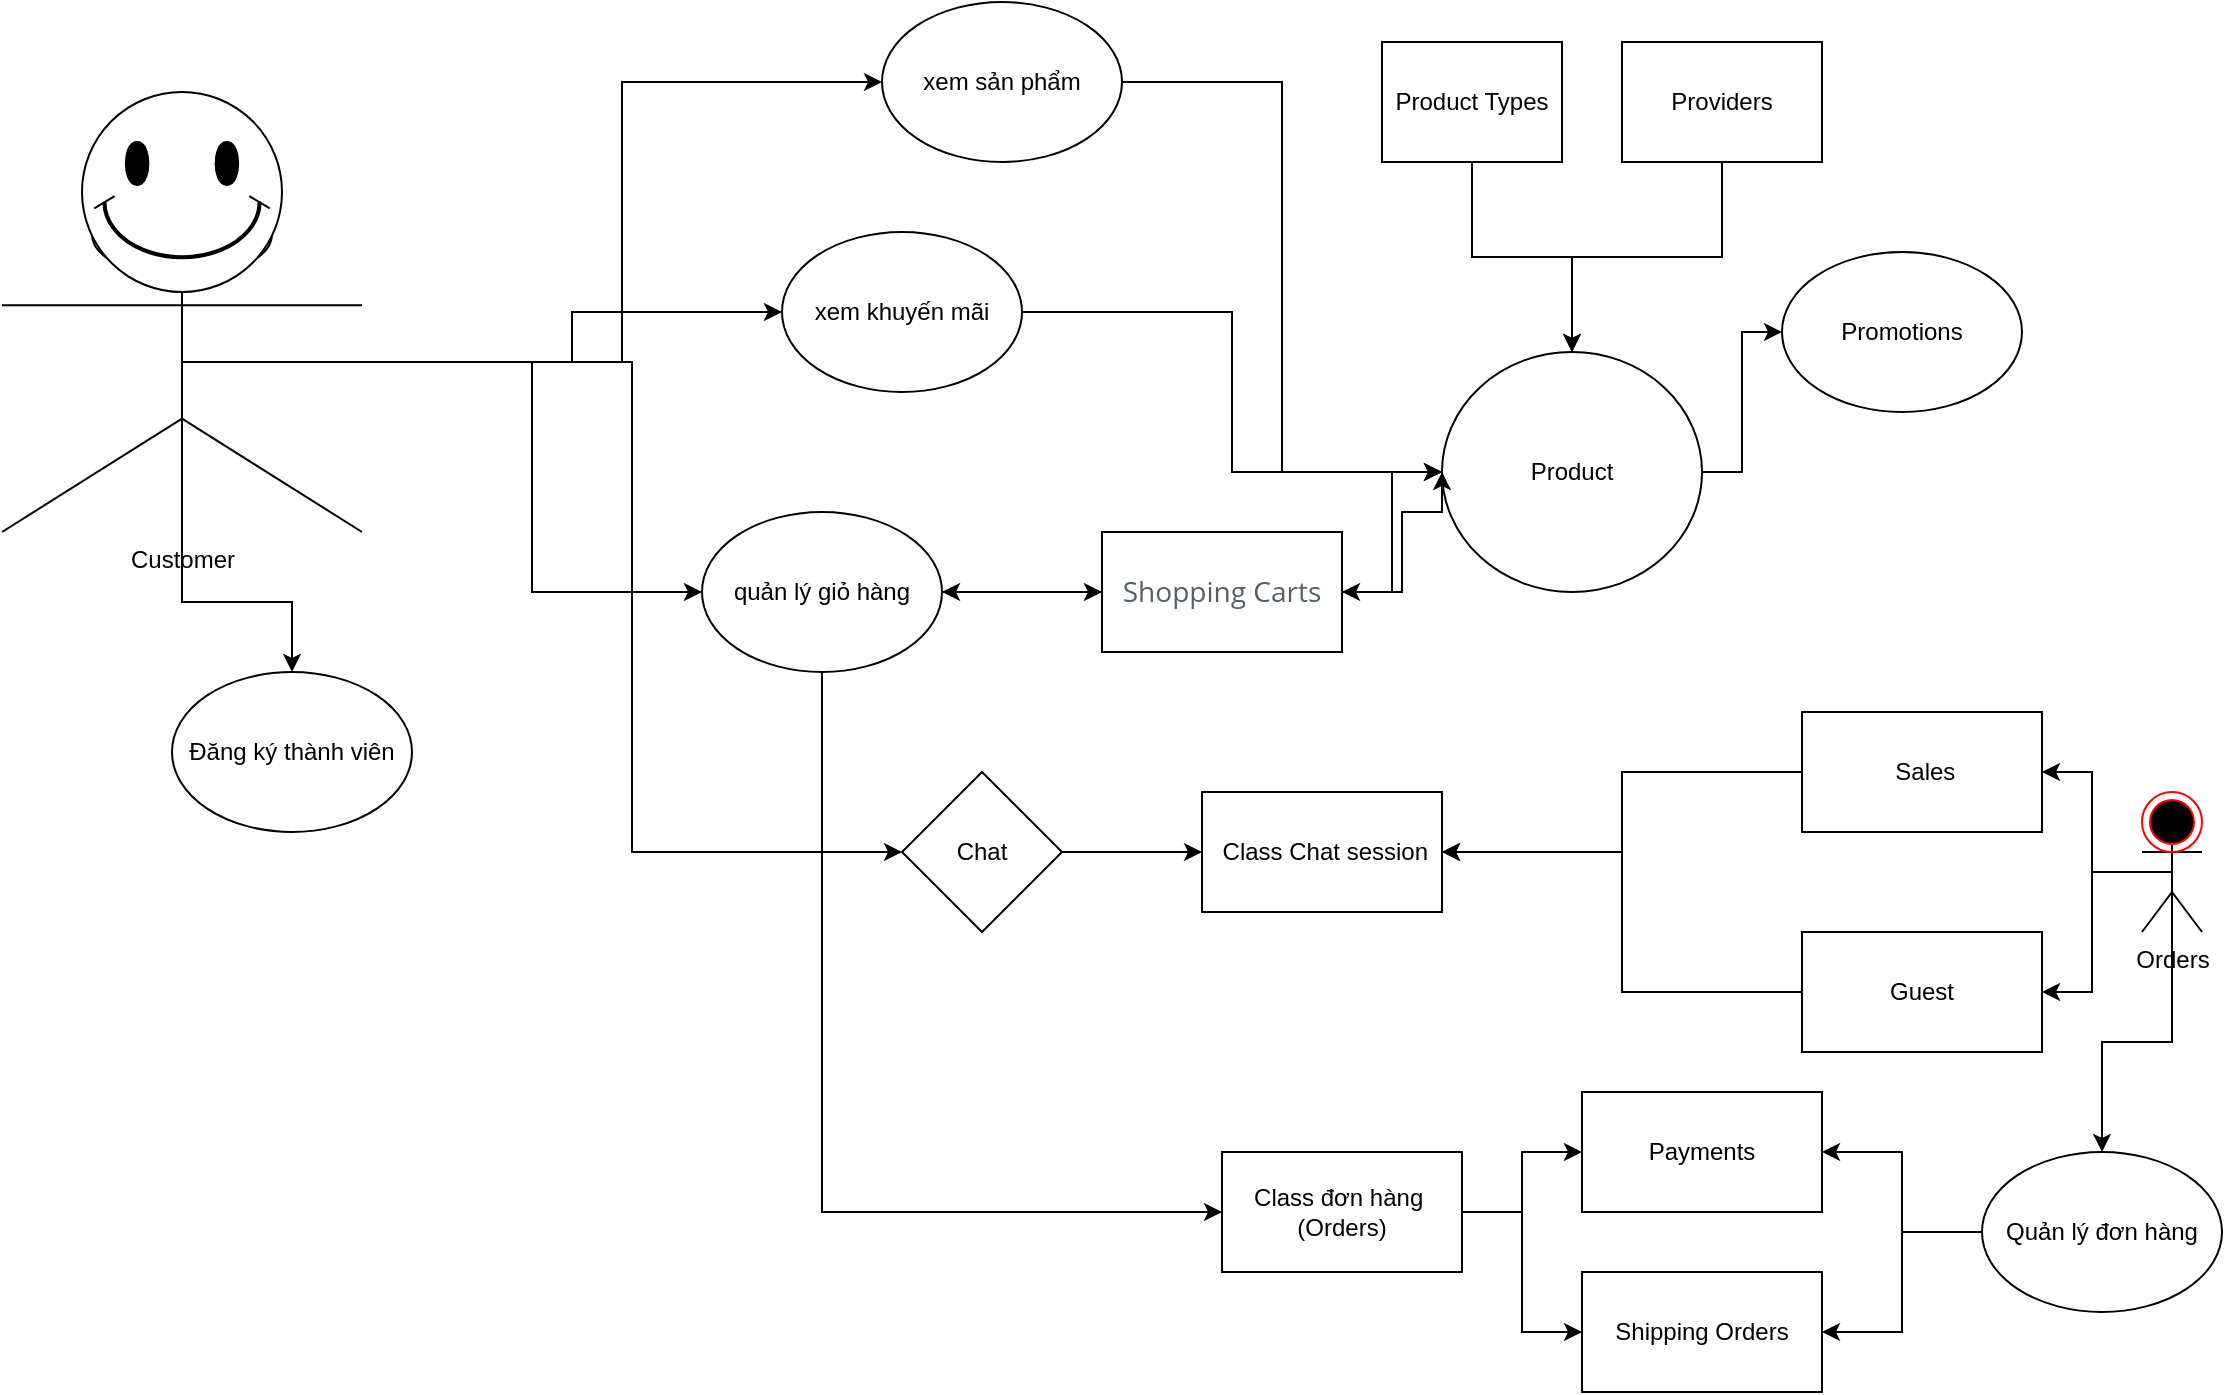 <mxfile version="20.8.10" type="device"><diagram name="Page-1" id="uDjLphnclheqcV2VoTO3"><mxGraphModel dx="2126" dy="606" grid="1" gridSize="10" guides="1" tooltips="1" connect="1" arrows="1" fold="1" page="1" pageScale="1" pageWidth="850" pageHeight="1100" math="0" shadow="0"><root><mxCell id="0"/><mxCell id="1" parent="0"/><mxCell id="q7So45B1T4CR_mwkz8pU-33" style="edgeStyle=orthogonalEdgeStyle;rounded=0;orthogonalLoop=1;jettySize=auto;html=1;exitX=1;exitY=0.5;exitDx=0;exitDy=0;entryX=0;entryY=0.5;entryDx=0;entryDy=0;" edge="1" parent="1" source="q7So45B1T4CR_mwkz8pU-1" target="q7So45B1T4CR_mwkz8pU-32"><mxGeometry relative="1" as="geometry"/></mxCell><mxCell id="q7So45B1T4CR_mwkz8pU-62" style="edgeStyle=orthogonalEdgeStyle;rounded=0;orthogonalLoop=1;jettySize=auto;html=1;exitX=0;exitY=0.5;exitDx=0;exitDy=0;entryX=1;entryY=0.5;entryDx=0;entryDy=0;" edge="1" parent="1" source="q7So45B1T4CR_mwkz8pU-1" target="q7So45B1T4CR_mwkz8pU-37"><mxGeometry relative="1" as="geometry"/></mxCell><mxCell id="q7So45B1T4CR_mwkz8pU-1" value="Product" style="ellipse;whiteSpace=wrap;html=1;" vertex="1" parent="1"><mxGeometry x="460" y="210" width="130" height="120" as="geometry"/></mxCell><mxCell id="q7So45B1T4CR_mwkz8pU-17" style="edgeStyle=orthogonalEdgeStyle;rounded=0;orthogonalLoop=1;jettySize=auto;html=1;exitX=0.5;exitY=0.5;exitDx=0;exitDy=0;exitPerimeter=0;entryX=0;entryY=0.5;entryDx=0;entryDy=0;" edge="1" parent="1" source="q7So45B1T4CR_mwkz8pU-2" target="q7So45B1T4CR_mwkz8pU-15"><mxGeometry relative="1" as="geometry"/></mxCell><mxCell id="q7So45B1T4CR_mwkz8pU-21" style="edgeStyle=orthogonalEdgeStyle;rounded=0;orthogonalLoop=1;jettySize=auto;html=1;exitX=0.5;exitY=0.5;exitDx=0;exitDy=0;exitPerimeter=0;entryX=0;entryY=0.5;entryDx=0;entryDy=0;" edge="1" parent="1" source="q7So45B1T4CR_mwkz8pU-2" target="q7So45B1T4CR_mwkz8pU-13"><mxGeometry relative="1" as="geometry"/></mxCell><mxCell id="q7So45B1T4CR_mwkz8pU-22" style="edgeStyle=orthogonalEdgeStyle;rounded=0;orthogonalLoop=1;jettySize=auto;html=1;exitX=0.5;exitY=0.5;exitDx=0;exitDy=0;exitPerimeter=0;entryX=0;entryY=0.5;entryDx=0;entryDy=0;" edge="1" parent="1" source="q7So45B1T4CR_mwkz8pU-2" target="q7So45B1T4CR_mwkz8pU-12"><mxGeometry relative="1" as="geometry"/></mxCell><mxCell id="q7So45B1T4CR_mwkz8pU-23" style="edgeStyle=orthogonalEdgeStyle;rounded=0;orthogonalLoop=1;jettySize=auto;html=1;exitX=0.5;exitY=0.5;exitDx=0;exitDy=0;exitPerimeter=0;entryX=0;entryY=0.5;entryDx=0;entryDy=0;" edge="1" parent="1" source="q7So45B1T4CR_mwkz8pU-2" target="q7So45B1T4CR_mwkz8pU-14"><mxGeometry relative="1" as="geometry"/></mxCell><mxCell id="q7So45B1T4CR_mwkz8pU-51" style="edgeStyle=orthogonalEdgeStyle;rounded=0;orthogonalLoop=1;jettySize=auto;html=1;exitX=0.5;exitY=0.5;exitDx=0;exitDy=0;exitPerimeter=0;entryX=0.5;entryY=0;entryDx=0;entryDy=0;" edge="1" parent="1" source="q7So45B1T4CR_mwkz8pU-2" target="q7So45B1T4CR_mwkz8pU-50"><mxGeometry relative="1" as="geometry"/></mxCell><mxCell id="q7So45B1T4CR_mwkz8pU-2" value="Customer" style="shape=umlActor;verticalLabelPosition=bottom;verticalAlign=top;html=1;outlineConnect=0;" vertex="1" parent="1"><mxGeometry x="-260" y="130" width="180" height="170" as="geometry"/></mxCell><mxCell id="q7So45B1T4CR_mwkz8pU-45" style="edgeStyle=orthogonalEdgeStyle;rounded=0;orthogonalLoop=1;jettySize=auto;html=1;exitX=0.5;exitY=0.5;exitDx=0;exitDy=0;exitPerimeter=0;entryX=1;entryY=0.5;entryDx=0;entryDy=0;" edge="1" parent="1" source="q7So45B1T4CR_mwkz8pU-3" target="q7So45B1T4CR_mwkz8pU-41"><mxGeometry relative="1" as="geometry"/></mxCell><mxCell id="q7So45B1T4CR_mwkz8pU-46" style="edgeStyle=orthogonalEdgeStyle;rounded=0;orthogonalLoop=1;jettySize=auto;html=1;exitX=0.5;exitY=0.5;exitDx=0;exitDy=0;exitPerimeter=0;entryX=1;entryY=0.5;entryDx=0;entryDy=0;" edge="1" parent="1" source="q7So45B1T4CR_mwkz8pU-3" target="q7So45B1T4CR_mwkz8pU-42"><mxGeometry relative="1" as="geometry"/></mxCell><mxCell id="q7So45B1T4CR_mwkz8pU-55" style="edgeStyle=orthogonalEdgeStyle;rounded=0;orthogonalLoop=1;jettySize=auto;html=1;exitX=0.5;exitY=0.5;exitDx=0;exitDy=0;exitPerimeter=0;entryX=0.5;entryY=0;entryDx=0;entryDy=0;" edge="1" parent="1" source="q7So45B1T4CR_mwkz8pU-3" target="q7So45B1T4CR_mwkz8pU-54"><mxGeometry relative="1" as="geometry"/></mxCell><mxCell id="q7So45B1T4CR_mwkz8pU-3" value="Orders" style="shape=umlActor;verticalLabelPosition=bottom;verticalAlign=top;html=1;outlineConnect=0;" vertex="1" parent="1"><mxGeometry x="810" y="440" width="30" height="60" as="geometry"/></mxCell><mxCell id="q7So45B1T4CR_mwkz8pU-39" style="edgeStyle=orthogonalEdgeStyle;rounded=0;orthogonalLoop=1;jettySize=auto;html=1;exitX=1;exitY=0.5;exitDx=0;exitDy=0;entryX=0;entryY=0.5;entryDx=0;entryDy=0;" edge="1" parent="1" source="q7So45B1T4CR_mwkz8pU-12" target="q7So45B1T4CR_mwkz8pU-37"><mxGeometry relative="1" as="geometry"/></mxCell><mxCell id="q7So45B1T4CR_mwkz8pU-60" style="edgeStyle=orthogonalEdgeStyle;rounded=0;orthogonalLoop=1;jettySize=auto;html=1;exitX=0.5;exitY=1;exitDx=0;exitDy=0;entryX=0;entryY=0.5;entryDx=0;entryDy=0;" edge="1" parent="1" source="q7So45B1T4CR_mwkz8pU-12" target="q7So45B1T4CR_mwkz8pU-59"><mxGeometry relative="1" as="geometry"/></mxCell><mxCell id="q7So45B1T4CR_mwkz8pU-12" value="quản lý giỏ hàng" style="ellipse;whiteSpace=wrap;html=1;" vertex="1" parent="1"><mxGeometry x="90" y="290" width="120" height="80" as="geometry"/></mxCell><mxCell id="q7So45B1T4CR_mwkz8pU-31" style="edgeStyle=orthogonalEdgeStyle;rounded=0;orthogonalLoop=1;jettySize=auto;html=1;exitX=1;exitY=0.5;exitDx=0;exitDy=0;entryX=0;entryY=0.5;entryDx=0;entryDy=0;" edge="1" parent="1" source="q7So45B1T4CR_mwkz8pU-13" target="q7So45B1T4CR_mwkz8pU-1"><mxGeometry relative="1" as="geometry"/></mxCell><mxCell id="q7So45B1T4CR_mwkz8pU-13" value="xem khuyến mãi" style="ellipse;whiteSpace=wrap;html=1;" vertex="1" parent="1"><mxGeometry x="130" y="150" width="120" height="80" as="geometry"/></mxCell><mxCell id="q7So45B1T4CR_mwkz8pU-24" style="edgeStyle=orthogonalEdgeStyle;rounded=0;orthogonalLoop=1;jettySize=auto;html=1;exitX=1;exitY=0.5;exitDx=0;exitDy=0;entryX=0;entryY=0.5;entryDx=0;entryDy=0;" edge="1" parent="1" source="q7So45B1T4CR_mwkz8pU-14" target="q7So45B1T4CR_mwkz8pU-1"><mxGeometry relative="1" as="geometry"/></mxCell><mxCell id="q7So45B1T4CR_mwkz8pU-14" value="xem sản phẩm" style="ellipse;whiteSpace=wrap;html=1;" vertex="1" parent="1"><mxGeometry x="180" y="35" width="120" height="80" as="geometry"/></mxCell><mxCell id="q7So45B1T4CR_mwkz8pU-49" style="edgeStyle=orthogonalEdgeStyle;rounded=0;orthogonalLoop=1;jettySize=auto;html=1;exitX=1;exitY=0.5;exitDx=0;exitDy=0;entryX=0;entryY=0.5;entryDx=0;entryDy=0;" edge="1" parent="1" source="q7So45B1T4CR_mwkz8pU-15" target="q7So45B1T4CR_mwkz8pU-40"><mxGeometry relative="1" as="geometry"/></mxCell><mxCell id="q7So45B1T4CR_mwkz8pU-15" value="Chat" style="rhombus;whiteSpace=wrap;html=1;" vertex="1" parent="1"><mxGeometry x="190" y="420" width="80" height="80" as="geometry"/></mxCell><mxCell id="q7So45B1T4CR_mwkz8pU-30" style="edgeStyle=orthogonalEdgeStyle;rounded=0;orthogonalLoop=1;jettySize=auto;html=1;exitX=0.5;exitY=1;exitDx=0;exitDy=0;entryX=0.5;entryY=0;entryDx=0;entryDy=0;" edge="1" parent="1" source="q7So45B1T4CR_mwkz8pU-25" target="q7So45B1T4CR_mwkz8pU-1"><mxGeometry relative="1" as="geometry"/></mxCell><mxCell id="q7So45B1T4CR_mwkz8pU-25" value="Providers" style="rounded=0;whiteSpace=wrap;html=1;" vertex="1" parent="1"><mxGeometry x="550" y="55" width="100" height="60" as="geometry"/></mxCell><mxCell id="q7So45B1T4CR_mwkz8pU-28" style="edgeStyle=orthogonalEdgeStyle;rounded=0;orthogonalLoop=1;jettySize=auto;html=1;exitX=0.5;exitY=1;exitDx=0;exitDy=0;entryX=0.5;entryY=0;entryDx=0;entryDy=0;" edge="1" parent="1" source="q7So45B1T4CR_mwkz8pU-26" target="q7So45B1T4CR_mwkz8pU-1"><mxGeometry relative="1" as="geometry"/></mxCell><mxCell id="q7So45B1T4CR_mwkz8pU-26" value="Product Types" style="rounded=0;whiteSpace=wrap;html=1;" vertex="1" parent="1"><mxGeometry x="430" y="55" width="90" height="60" as="geometry"/></mxCell><mxCell id="q7So45B1T4CR_mwkz8pU-32" value="Promotions" style="ellipse;whiteSpace=wrap;html=1;" vertex="1" parent="1"><mxGeometry x="630" y="160" width="120" height="80" as="geometry"/></mxCell><mxCell id="q7So45B1T4CR_mwkz8pU-38" style="edgeStyle=orthogonalEdgeStyle;rounded=0;orthogonalLoop=1;jettySize=auto;html=1;exitX=1;exitY=0.5;exitDx=0;exitDy=0;entryX=0;entryY=0.5;entryDx=0;entryDy=0;" edge="1" parent="1" source="q7So45B1T4CR_mwkz8pU-37" target="q7So45B1T4CR_mwkz8pU-1"><mxGeometry relative="1" as="geometry"><Array as="points"><mxPoint x="440" y="330"/><mxPoint x="440" y="290"/></Array></mxGeometry></mxCell><mxCell id="q7So45B1T4CR_mwkz8pU-61" value="" style="edgeStyle=orthogonalEdgeStyle;rounded=0;orthogonalLoop=1;jettySize=auto;html=1;" edge="1" parent="1" source="q7So45B1T4CR_mwkz8pU-37" target="q7So45B1T4CR_mwkz8pU-12"><mxGeometry relative="1" as="geometry"/></mxCell><mxCell id="q7So45B1T4CR_mwkz8pU-37" value="&lt;span style=&quot;box-sizing: border-box; color: rgb(82, 96, 105); font-family: &amp;quot;Open Sans&amp;quot;, sans-serif; font-size: 14px; text-align: left; background-color: rgb(255, 255, 255);&quot;&gt;Shopping Carts&lt;/span&gt;" style="rounded=0;whiteSpace=wrap;html=1;" vertex="1" parent="1"><mxGeometry x="290" y="300" width="120" height="60" as="geometry"/></mxCell><mxCell id="q7So45B1T4CR_mwkz8pU-40" value="&amp;nbsp;Class&amp;nbsp;Chat session" style="rounded=0;whiteSpace=wrap;html=1;" vertex="1" parent="1"><mxGeometry x="340" y="430" width="120" height="60" as="geometry"/></mxCell><mxCell id="q7So45B1T4CR_mwkz8pU-47" style="edgeStyle=orthogonalEdgeStyle;rounded=0;orthogonalLoop=1;jettySize=auto;html=1;exitX=0;exitY=0.5;exitDx=0;exitDy=0;entryX=1;entryY=0.5;entryDx=0;entryDy=0;" edge="1" parent="1" source="q7So45B1T4CR_mwkz8pU-41" target="q7So45B1T4CR_mwkz8pU-40"><mxGeometry relative="1" as="geometry"/></mxCell><mxCell id="q7So45B1T4CR_mwkz8pU-41" value="&amp;nbsp;Sales" style="rounded=0;whiteSpace=wrap;html=1;" vertex="1" parent="1"><mxGeometry x="640" y="390" width="120" height="60" as="geometry"/></mxCell><mxCell id="q7So45B1T4CR_mwkz8pU-48" style="edgeStyle=orthogonalEdgeStyle;rounded=0;orthogonalLoop=1;jettySize=auto;html=1;exitX=0;exitY=0.5;exitDx=0;exitDy=0;entryX=1;entryY=0.5;entryDx=0;entryDy=0;" edge="1" parent="1" source="q7So45B1T4CR_mwkz8pU-42" target="q7So45B1T4CR_mwkz8pU-40"><mxGeometry relative="1" as="geometry"/></mxCell><mxCell id="q7So45B1T4CR_mwkz8pU-42" value="Guest" style="rounded=0;whiteSpace=wrap;html=1;" vertex="1" parent="1"><mxGeometry x="640" y="500" width="120" height="60" as="geometry"/></mxCell><mxCell id="q7So45B1T4CR_mwkz8pU-50" value="Đăng ký thành viên" style="ellipse;whiteSpace=wrap;html=1;" vertex="1" parent="1"><mxGeometry x="-175" y="370" width="120" height="80" as="geometry"/></mxCell><mxCell id="q7So45B1T4CR_mwkz8pU-52" value="Payments" style="rounded=0;whiteSpace=wrap;html=1;" vertex="1" parent="1"><mxGeometry x="530" y="580" width="120" height="60" as="geometry"/></mxCell><mxCell id="q7So45B1T4CR_mwkz8pU-53" value="Shipping Orders" style="rounded=0;whiteSpace=wrap;html=1;" vertex="1" parent="1"><mxGeometry x="530" y="670" width="120" height="60" as="geometry"/></mxCell><mxCell id="q7So45B1T4CR_mwkz8pU-56" style="edgeStyle=orthogonalEdgeStyle;rounded=0;orthogonalLoop=1;jettySize=auto;html=1;exitX=0;exitY=0.5;exitDx=0;exitDy=0;entryX=1;entryY=0.5;entryDx=0;entryDy=0;" edge="1" parent="1" source="q7So45B1T4CR_mwkz8pU-54" target="q7So45B1T4CR_mwkz8pU-52"><mxGeometry relative="1" as="geometry"/></mxCell><mxCell id="q7So45B1T4CR_mwkz8pU-57" style="edgeStyle=orthogonalEdgeStyle;rounded=0;orthogonalLoop=1;jettySize=auto;html=1;exitX=0;exitY=0.5;exitDx=0;exitDy=0;entryX=1;entryY=0.5;entryDx=0;entryDy=0;" edge="1" parent="1" source="q7So45B1T4CR_mwkz8pU-54" target="q7So45B1T4CR_mwkz8pU-53"><mxGeometry relative="1" as="geometry"/></mxCell><mxCell id="q7So45B1T4CR_mwkz8pU-54" value="Quản lý đơn hàng" style="ellipse;whiteSpace=wrap;html=1;" vertex="1" parent="1"><mxGeometry x="730" y="610" width="120" height="80" as="geometry"/></mxCell><mxCell id="q7So45B1T4CR_mwkz8pU-63" style="edgeStyle=orthogonalEdgeStyle;rounded=0;orthogonalLoop=1;jettySize=auto;html=1;exitX=1;exitY=0.5;exitDx=0;exitDy=0;entryX=0;entryY=0.5;entryDx=0;entryDy=0;" edge="1" parent="1" source="q7So45B1T4CR_mwkz8pU-59" target="q7So45B1T4CR_mwkz8pU-52"><mxGeometry relative="1" as="geometry"/></mxCell><mxCell id="q7So45B1T4CR_mwkz8pU-64" style="edgeStyle=orthogonalEdgeStyle;rounded=0;orthogonalLoop=1;jettySize=auto;html=1;exitX=1;exitY=0.5;exitDx=0;exitDy=0;entryX=0;entryY=0.5;entryDx=0;entryDy=0;" edge="1" parent="1" source="q7So45B1T4CR_mwkz8pU-59" target="q7So45B1T4CR_mwkz8pU-53"><mxGeometry relative="1" as="geometry"/></mxCell><mxCell id="q7So45B1T4CR_mwkz8pU-59" value="Class đơn hàng&amp;nbsp; (Orders)" style="rounded=0;whiteSpace=wrap;html=1;" vertex="1" parent="1"><mxGeometry x="350" y="610" width="120" height="60" as="geometry"/></mxCell><mxCell id="q7So45B1T4CR_mwkz8pU-65" value="" style="verticalLabelPosition=bottom;verticalAlign=top;html=1;shape=mxgraph.basic.smiley" vertex="1" parent="1"><mxGeometry x="-220" y="80" width="100" height="100" as="geometry"/></mxCell><mxCell id="q7So45B1T4CR_mwkz8pU-66" value="" style="ellipse;html=1;shape=endState;fillColor=#000000;strokeColor=#ff0000;" vertex="1" parent="1"><mxGeometry x="810" y="430" width="30" height="30" as="geometry"/></mxCell></root></mxGraphModel></diagram></mxfile>